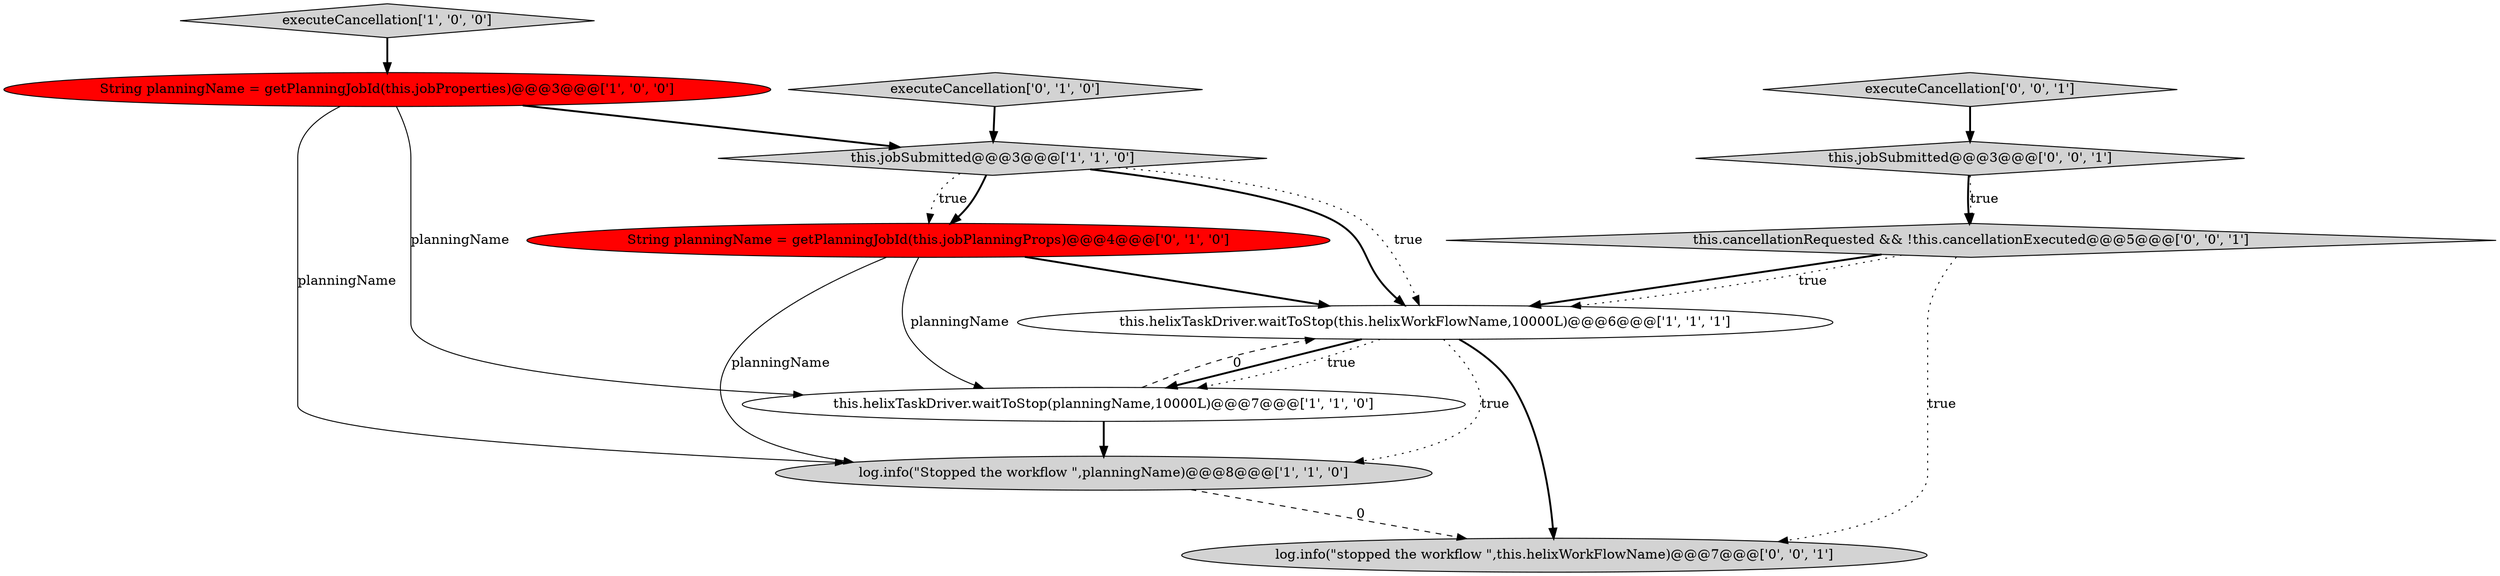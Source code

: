 digraph {
9 [style = filled, label = "log.info(\"stopped the workflow \",this.helixWorkFlowName)@@@7@@@['0', '0', '1']", fillcolor = lightgray, shape = ellipse image = "AAA0AAABBB3BBB"];
6 [style = filled, label = "executeCancellation['0', '1', '0']", fillcolor = lightgray, shape = diamond image = "AAA0AAABBB2BBB"];
10 [style = filled, label = "executeCancellation['0', '0', '1']", fillcolor = lightgray, shape = diamond image = "AAA0AAABBB3BBB"];
11 [style = filled, label = "this.jobSubmitted@@@3@@@['0', '0', '1']", fillcolor = lightgray, shape = diamond image = "AAA0AAABBB3BBB"];
3 [style = filled, label = "this.jobSubmitted@@@3@@@['1', '1', '0']", fillcolor = lightgray, shape = diamond image = "AAA0AAABBB1BBB"];
0 [style = filled, label = "String planningName = getPlanningJobId(this.jobProperties)@@@3@@@['1', '0', '0']", fillcolor = red, shape = ellipse image = "AAA1AAABBB1BBB"];
7 [style = filled, label = "String planningName = getPlanningJobId(this.jobPlanningProps)@@@4@@@['0', '1', '0']", fillcolor = red, shape = ellipse image = "AAA1AAABBB2BBB"];
1 [style = filled, label = "this.helixTaskDriver.waitToStop(this.helixWorkFlowName,10000L)@@@6@@@['1', '1', '1']", fillcolor = white, shape = ellipse image = "AAA0AAABBB1BBB"];
8 [style = filled, label = "this.cancellationRequested && !this.cancellationExecuted@@@5@@@['0', '0', '1']", fillcolor = lightgray, shape = diamond image = "AAA0AAABBB3BBB"];
2 [style = filled, label = "this.helixTaskDriver.waitToStop(planningName,10000L)@@@7@@@['1', '1', '0']", fillcolor = white, shape = ellipse image = "AAA0AAABBB1BBB"];
4 [style = filled, label = "log.info(\"Stopped the workflow \",planningName)@@@8@@@['1', '1', '0']", fillcolor = lightgray, shape = ellipse image = "AAA0AAABBB1BBB"];
5 [style = filled, label = "executeCancellation['1', '0', '0']", fillcolor = lightgray, shape = diamond image = "AAA0AAABBB1BBB"];
0->3 [style = bold, label=""];
6->3 [style = bold, label=""];
0->2 [style = solid, label="planningName"];
3->7 [style = dotted, label="true"];
0->4 [style = solid, label="planningName"];
7->1 [style = bold, label=""];
3->1 [style = bold, label=""];
1->4 [style = dotted, label="true"];
2->4 [style = bold, label=""];
1->9 [style = bold, label=""];
8->1 [style = bold, label=""];
8->1 [style = dotted, label="true"];
4->9 [style = dashed, label="0"];
10->11 [style = bold, label=""];
5->0 [style = bold, label=""];
3->7 [style = bold, label=""];
11->8 [style = bold, label=""];
11->8 [style = dotted, label="true"];
1->2 [style = bold, label=""];
7->2 [style = solid, label="planningName"];
2->1 [style = dashed, label="0"];
8->9 [style = dotted, label="true"];
1->2 [style = dotted, label="true"];
3->1 [style = dotted, label="true"];
7->4 [style = solid, label="planningName"];
}
